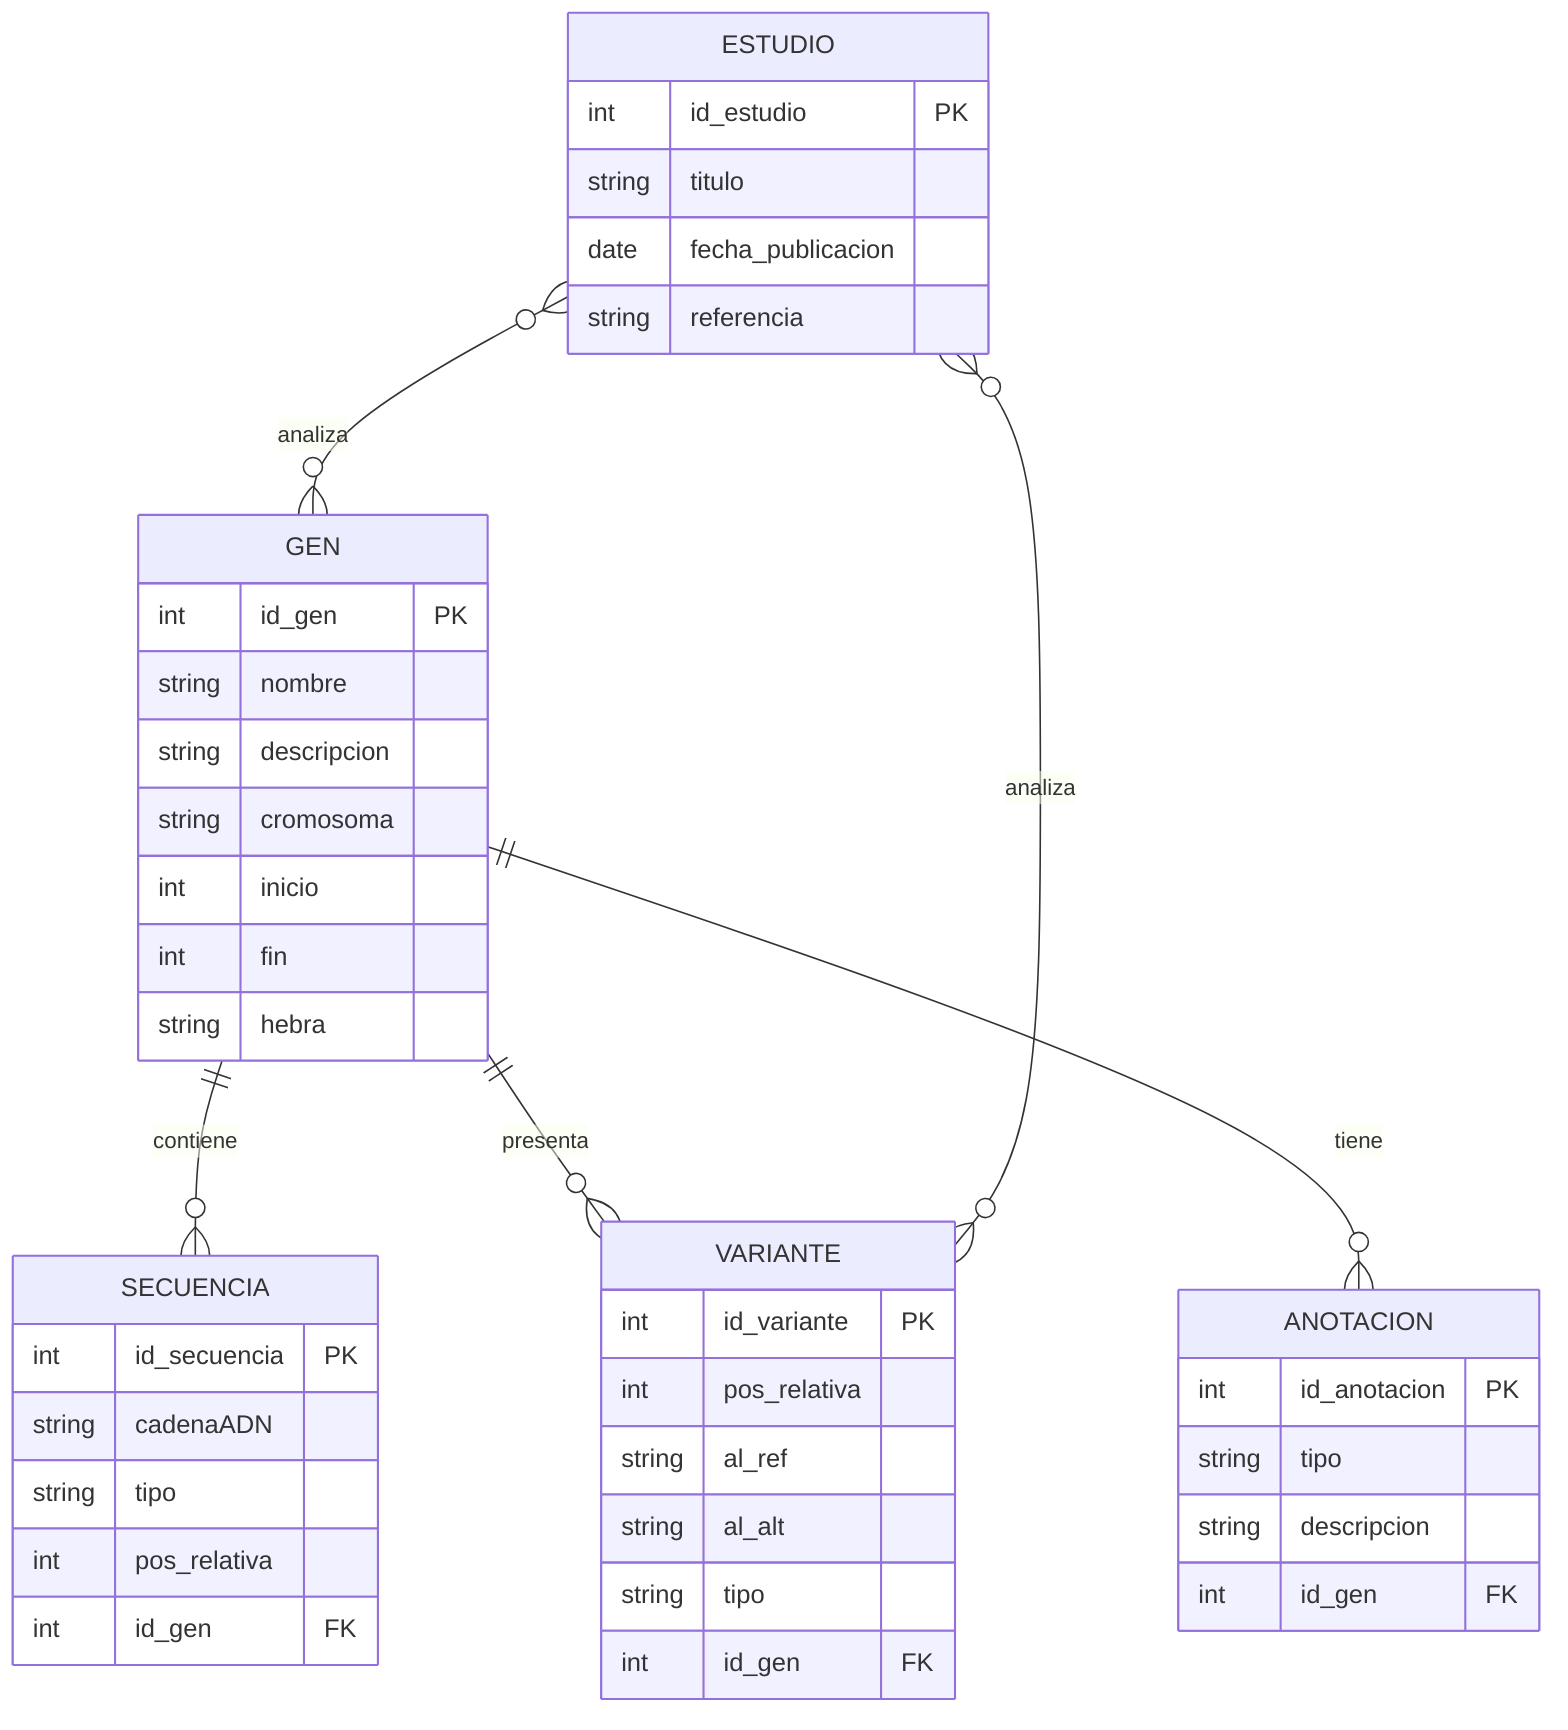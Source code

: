 erDiagram
    GEN {
        int id_gen PK
        string nombre
        string descripcion
        string cromosoma
        int inicio
        int fin
        string hebra
    }

    SECUENCIA {
        int id_secuencia PK
        string cadenaADN
        string tipo
        int pos_relativa
        int id_gen FK
    }

    VARIANTE {
        int id_variante PK
        int pos_relativa
        string al_ref
        string al_alt
        string tipo
        int id_gen FK
    }

    ANOTACION {
        int id_anotacion PK
        string tipo
        string descripcion
        int id_gen FK
    }

    ESTUDIO {
        int id_estudio PK
        string titulo
        date fecha_publicacion
        string referencia
    }

    %% Relaciones
    GEN ||--o{ SECUENCIA : "contiene"
    GEN ||--o{ VARIANTE : "presenta"
    GEN ||--o{ ANOTACION : "tiene"
    ESTUDIO }o--o{ GEN : "analiza"
    ESTUDIO }o--o{ VARIANTE : "analiza"